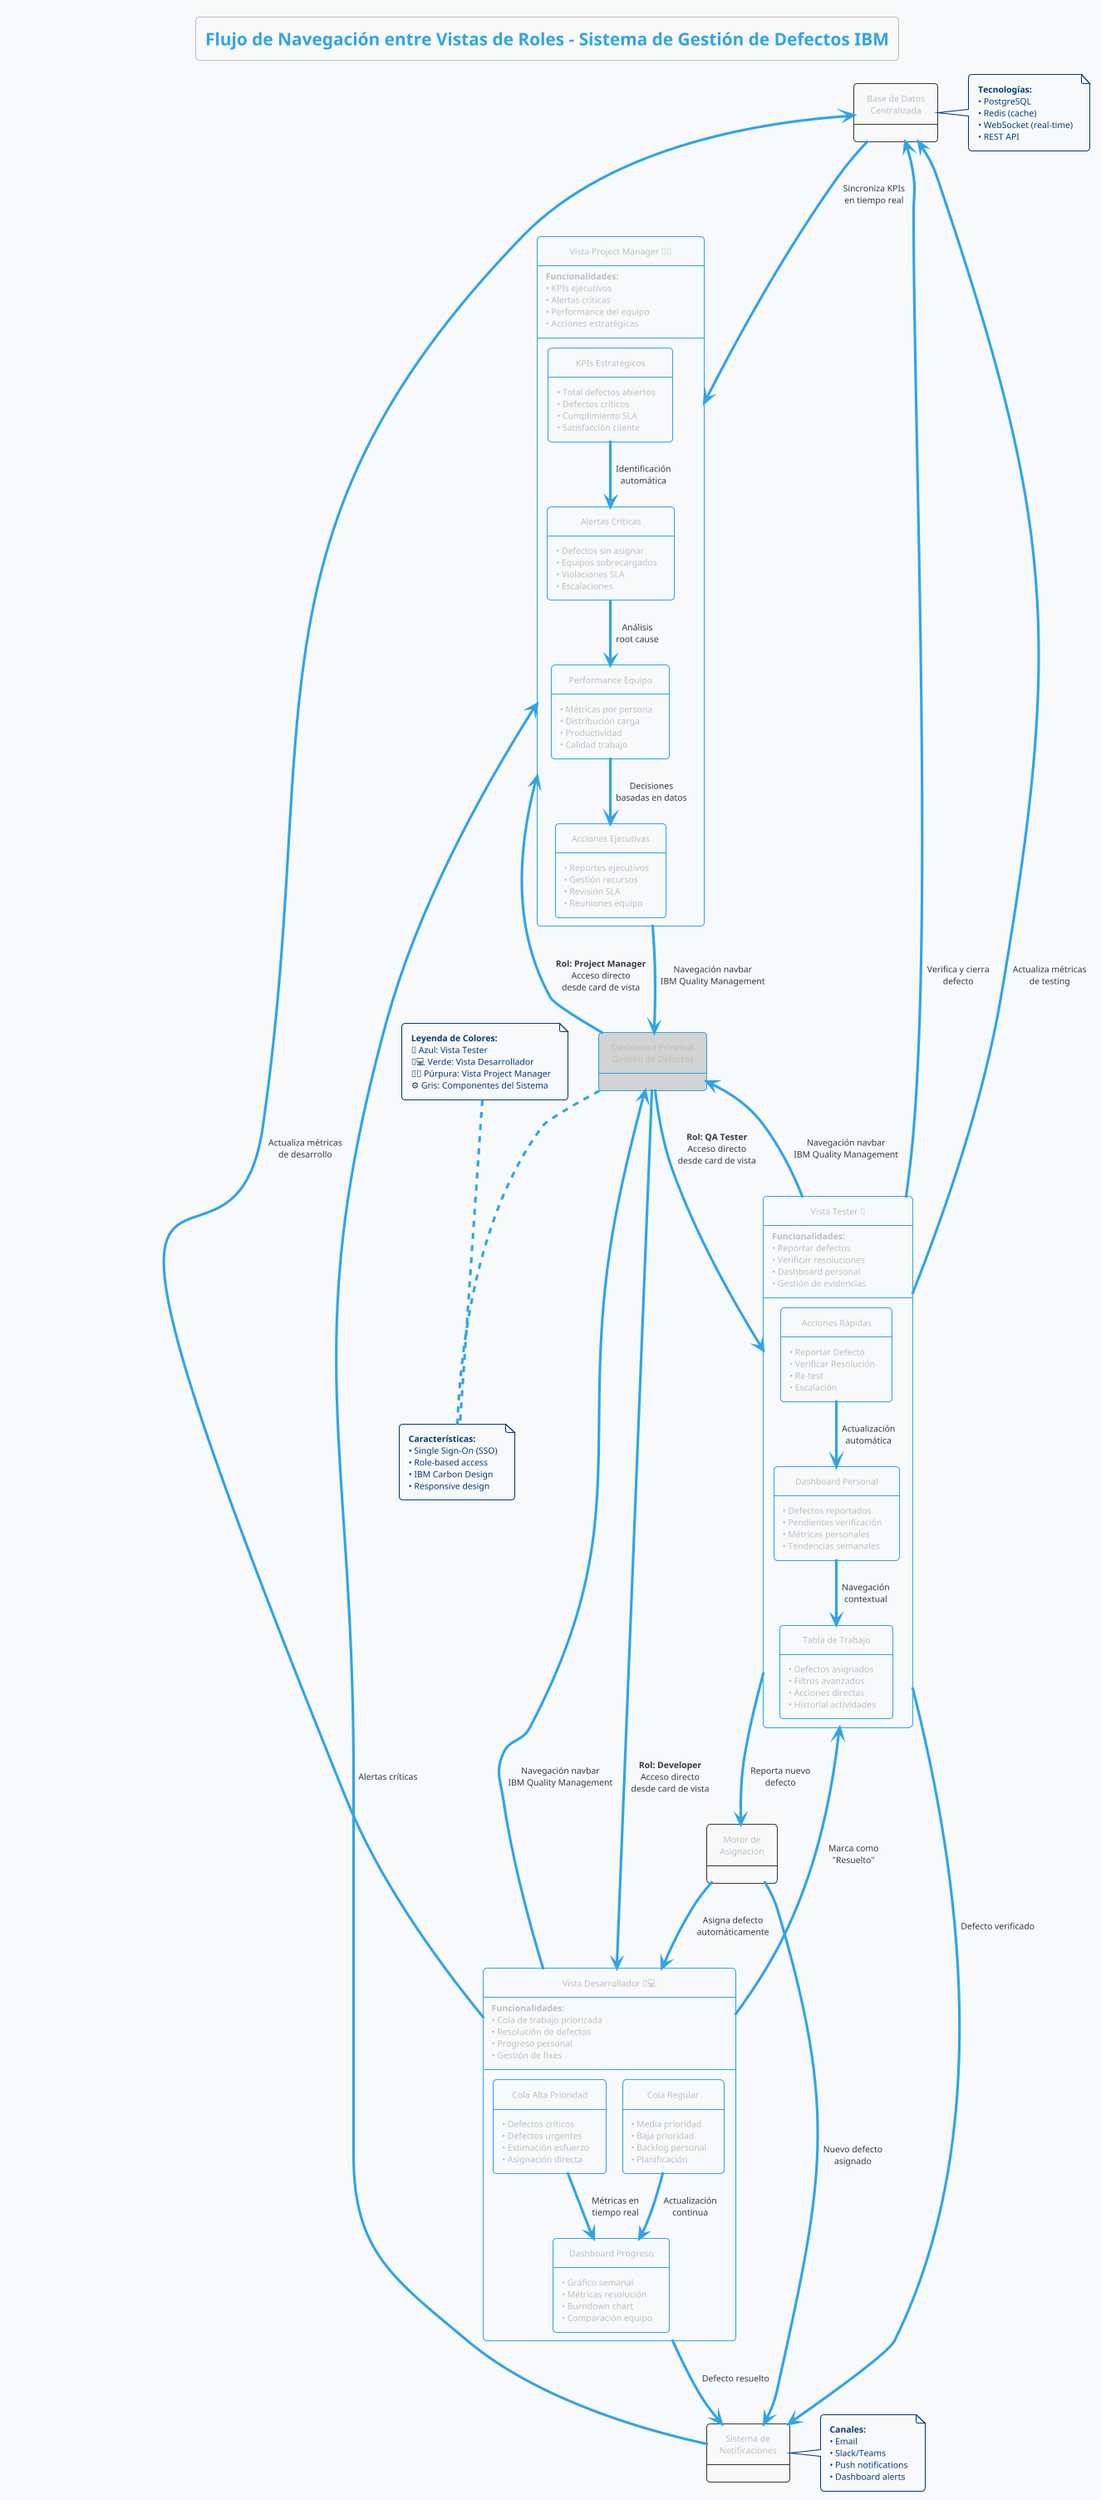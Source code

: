 @startuml flujo-navegacion-vistas-roles
!theme cerulean-outline
title Flujo de Navegación entre Vistas de Roles - Sistema de Gestión de Defectos IBM

' Definir estilos
skinparam backgroundColor #F8F9FA
skinparam defaultFontName Arial
skinparam defaultFontSize 10

' Colores por rol
!define TESTER_COLOR #0f62fe
!define DEVELOPER_COLOR #24a148
!define MANAGER_COLOR #6f267d
!define SYSTEM_COLOR #393939

' Estados/Vistas
state "Dashboard Principal\nGestión de Defectos" as MainDashboard #LightGray
state "Vista Tester 🧪" as TesterView #TESTER_COLOR : **Funcionalidades:**\n• Reportar defectos\n• Verificar resoluciones\n• Dashboard personal\n• Gestión de evidencias
state "Vista Desarrollador 👨‍💻" as DeveloperView #DEVELOPER_COLOR : **Funcionalidades:**\n• Cola de trabajo priorizada\n• Resolución de defectos\n• Progreso personal\n• Gestión de fixes
state "Vista Project Manager 👨‍💼" as ManagerView #MANAGER_COLOR : **Funcionalidades:**\n• KPIs ejecutivos\n• Alertas críticas\n• Performance del equipo\n• Acciones estratégicas

' Componentes del sistema
state "Sistema de\nNotificaciones" as NotificationSystem #SYSTEM_COLOR
state "Base de Datos\nCentralizada" as Database #SYSTEM_COLOR
state "Motor de\nAsignación" as AssignmentEngine #SYSTEM_COLOR

' Flujos principales
MainDashboard --> TesterView : **Rol: QA Tester**\nAcceso directo\ndesde card de vista
MainDashboard --> DeveloperView : **Rol: Developer**\nAcceso directo\ndesde card de vista
MainDashboard --> ManagerView : **Rol: Project Manager**\nAcceso directo\ndesde card de vista

' Flujos de trabajo entre vistas
TesterView --> AssignmentEngine : Reporta nuevo\ndefecto
AssignmentEngine --> DeveloperView : Asigna defecto\nautomáticamente
DeveloperView --> TesterView : Marca como\n"Resuelto"
TesterView --> Database : Verifica y cierra\ndefecto

' Flujos de monitoreo
TesterView --> Database : Actualiza métricas\nde testing
DeveloperView --> Database : Actualiza métricas\nde desarrollo
Database --> ManagerView : Sincroniza KPIs\nen tiempo real

' Notificaciones
AssignmentEngine --> NotificationSystem : Nuevo defecto\nasignado
DeveloperView --> NotificationSystem : Defecto resuelto
TesterView --> NotificationSystem : Defecto verificado
NotificationSystem --> ManagerView : Alertas críticas

' Estados internos de cada vista
state TesterView {
  state "Acciones Rápidas" as TesterActions : • Reportar Defecto\n• Verificar Resolución\n• Re-test\n• Escalación
  state "Dashboard Personal" as TesterDashboard : • Defectos reportados\n• Pendientes verificación\n• Métricas personales\n• Tendencias semanales
  state "Tabla de Trabajo" as TesterWorkTable : • Defectos asignados\n• Filtros avanzados\n• Acciones directas\n• Historial actividades
  
  TesterActions --> TesterDashboard : Actualización\nautomática
  TesterDashboard --> TesterWorkTable : Navegación\ncontextual
}

state DeveloperView {
  state "Cola Alta Prioridad" as HighPriorityQueue : • Defectos críticos\n• Defectos urgentes\n• Estimación esfuerzo\n• Asignación directa
  state "Cola Regular" as RegularQueue : • Media prioridad\n• Baja prioridad\n• Backlog personal\n• Planificación
  state "Dashboard Progreso" as DeveloperDashboard : • Gráfico semanal\n• Métricas resolución\n• Burndown chart\n• Comparación equipo
  
  HighPriorityQueue --> DeveloperDashboard : Métricas en\ntiempo real
  RegularQueue --> DeveloperDashboard : Actualización\ncontinua
}

state ManagerView {
  state "KPIs Estratégicos" as ManagerKPIs : • Total defectos abiertos\n• Defectos críticos\n• Cumplimiento SLA\n• Satisfacción cliente
  state "Alertas Críticas" as CriticalAlerts : • Defectos sin asignar\n• Equipos sobrecargados\n• Violaciones SLA\n• Escalaciones
  state "Performance Equipo" as TeamPerformance : • Métricas por persona\n• Distribución carga\n• Productividad\n• Calidad trabajo
  state "Acciones Ejecutivas" as ExecutiveActions : • Reportes ejecutivos\n• Gestión recursos\n• Revisión SLA\n• Reuniones equipo
  
  ManagerKPIs --> CriticalAlerts : Identificación\nautomática
  CriticalAlerts --> TeamPerformance : Análisis\nroot cause
  TeamPerformance --> ExecutiveActions : Decisiones\nbasadas en datos
}

' Navegación de retorno
TesterView --> MainDashboard : Navegación navbar\nIBM Quality Management
DeveloperView --> MainDashboard : Navegación navbar\nIBM Quality Management
ManagerView --> MainDashboard : Navegación navbar\nIBM Quality Management

' Integraciones externas
note right of Database : **Tecnologías:**\n• PostgreSQL\n• Redis (cache)\n• WebSocket (real-time)\n• REST API

note right of NotificationSystem : **Canales:**\n• Email\n• Slack/Teams\n• Push notifications\n• Dashboard alerts

note bottom of MainDashboard : **Características:**\n• Single Sign-On (SSO)\n• Role-based access\n• IBM Carbon Design\n• Responsive design

' Leyenda de colores
note top : **Leyenda de Colores:**\n🧪 Azul: Vista Tester\n👨‍💻 Verde: Vista Desarrollador\n👨‍💼 Púrpura: Vista Project Manager\n⚙️ Gris: Componentes del Sistema

@enduml